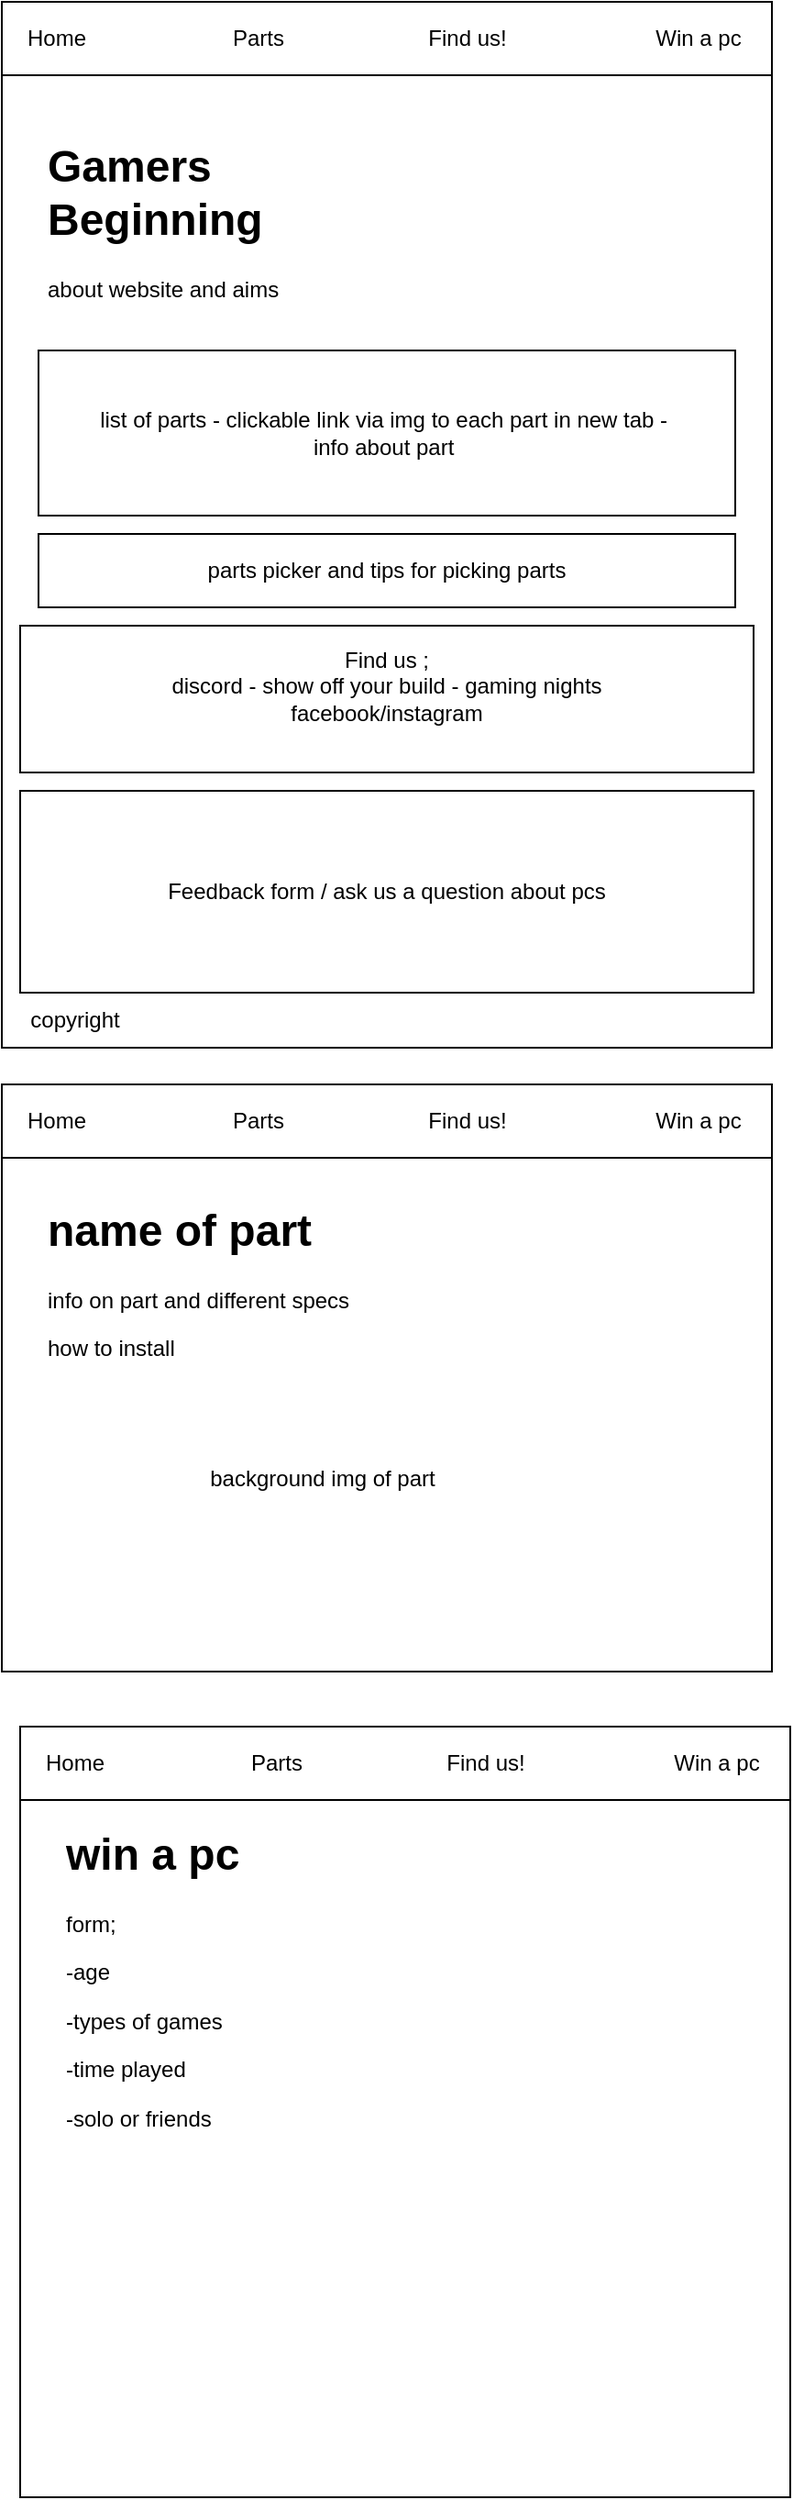 <mxfile version="21.6.8" type="github">
  <diagram name="Page-1" id="xVpgaJ0L2QyYRWOBPq42">
    <mxGraphModel dx="2074" dy="1106" grid="1" gridSize="10" guides="1" tooltips="1" connect="1" arrows="1" fold="1" page="1" pageScale="1" pageWidth="827" pageHeight="1169" math="0" shadow="0">
      <root>
        <mxCell id="0" />
        <mxCell id="1" parent="0" />
        <mxCell id="1YovMb-Gz7M-SHWeK8pX-1" value="" style="rounded=0;whiteSpace=wrap;html=1;" parent="1" vertex="1">
          <mxGeometry x="160" y="30" width="420" height="570" as="geometry" />
        </mxCell>
        <mxCell id="1YovMb-Gz7M-SHWeK8pX-2" value="&lt;h1&gt;Gamers Beginning&lt;br&gt;&lt;/h1&gt;&lt;p&gt;about website and aims&lt;br&gt;&lt;/p&gt;" style="text;html=1;strokeColor=none;fillColor=none;spacing=5;spacingTop=-20;whiteSpace=wrap;overflow=hidden;rounded=0;" parent="1" vertex="1">
          <mxGeometry x="180" y="100" width="190" height="120" as="geometry" />
        </mxCell>
        <mxCell id="1YovMb-Gz7M-SHWeK8pX-3" value="" style="rounded=0;whiteSpace=wrap;html=1;" parent="1" vertex="1">
          <mxGeometry x="160" y="30" width="420" height="40" as="geometry" />
        </mxCell>
        <mxCell id="1YovMb-Gz7M-SHWeK8pX-4" value="&lt;div&gt;Home&lt;/div&gt;" style="text;html=1;strokeColor=none;fillColor=none;align=center;verticalAlign=middle;whiteSpace=wrap;rounded=0;" parent="1" vertex="1">
          <mxGeometry x="160" y="35" width="60" height="30" as="geometry" />
        </mxCell>
        <mxCell id="1YovMb-Gz7M-SHWeK8pX-5" value="Parts" style="text;html=1;strokeColor=none;fillColor=none;align=center;verticalAlign=middle;whiteSpace=wrap;rounded=0;" parent="1" vertex="1">
          <mxGeometry x="270" y="35" width="60" height="30" as="geometry" />
        </mxCell>
        <mxCell id="1YovMb-Gz7M-SHWeK8pX-6" value="&lt;div&gt;Find us!&lt;/div&gt;" style="text;html=1;strokeColor=none;fillColor=none;align=center;verticalAlign=middle;whiteSpace=wrap;rounded=0;" parent="1" vertex="1">
          <mxGeometry x="383.5" y="35" width="60" height="30" as="geometry" />
        </mxCell>
        <mxCell id="1YovMb-Gz7M-SHWeK8pX-7" value="Win a pc" style="text;html=1;strokeColor=none;fillColor=none;align=center;verticalAlign=middle;whiteSpace=wrap;rounded=0;" parent="1" vertex="1">
          <mxGeometry x="510" y="35" width="60" height="30" as="geometry" />
        </mxCell>
        <mxCell id="1YovMb-Gz7M-SHWeK8pX-8" value="" style="rounded=0;whiteSpace=wrap;html=1;" parent="1" vertex="1">
          <mxGeometry x="180" y="220" width="380" height="90" as="geometry" />
        </mxCell>
        <mxCell id="1YovMb-Gz7M-SHWeK8pX-9" value="&lt;div&gt;list of parts - clickable link via img to each part in new tab -&amp;nbsp;&lt;/div&gt;&lt;div&gt;info about part&amp;nbsp; &lt;/div&gt;" style="text;html=1;strokeColor=none;fillColor=none;align=center;verticalAlign=middle;whiteSpace=wrap;rounded=0;" parent="1" vertex="1">
          <mxGeometry x="180" y="220" width="380" height="90" as="geometry" />
        </mxCell>
        <mxCell id="1YovMb-Gz7M-SHWeK8pX-10" value="" style="rounded=0;whiteSpace=wrap;html=1;" parent="1" vertex="1">
          <mxGeometry x="180" y="320" width="380" height="40" as="geometry" />
        </mxCell>
        <mxCell id="1YovMb-Gz7M-SHWeK8pX-11" value="parts picker and tips for picking parts" style="text;html=1;strokeColor=none;fillColor=none;align=center;verticalAlign=middle;whiteSpace=wrap;rounded=0;" parent="1" vertex="1">
          <mxGeometry x="190" y="325" width="360" height="30" as="geometry" />
        </mxCell>
        <mxCell id="1YovMb-Gz7M-SHWeK8pX-12" value="" style="rounded=0;whiteSpace=wrap;html=1;" parent="1" vertex="1">
          <mxGeometry x="170" y="460" width="400" height="110" as="geometry" />
        </mxCell>
        <mxCell id="1YovMb-Gz7M-SHWeK8pX-13" value="Feedback form / ask us a question about pcs" style="text;html=1;strokeColor=none;fillColor=none;align=center;verticalAlign=middle;whiteSpace=wrap;rounded=0;" parent="1" vertex="1">
          <mxGeometry x="180" y="470" width="380" height="90" as="geometry" />
        </mxCell>
        <mxCell id="1YovMb-Gz7M-SHWeK8pX-15" value="" style="rounded=0;whiteSpace=wrap;html=1;" parent="1" vertex="1">
          <mxGeometry x="170" y="370" width="400" height="80" as="geometry" />
        </mxCell>
        <mxCell id="1YovMb-Gz7M-SHWeK8pX-16" value="&lt;div&gt;Find us ;&lt;/div&gt;&lt;div&gt;discord - show off your build - gaming nights&lt;/div&gt;&lt;div&gt;facebook/instagram &lt;br&gt;&lt;/div&gt;&lt;div&gt;&lt;br&gt;&lt;/div&gt;" style="text;html=1;strokeColor=none;fillColor=none;align=center;verticalAlign=middle;whiteSpace=wrap;rounded=0;" parent="1" vertex="1">
          <mxGeometry x="180" y="380" width="380" height="60" as="geometry" />
        </mxCell>
        <mxCell id="1YovMb-Gz7M-SHWeK8pX-17" value="&lt;div&gt;copyright&lt;/div&gt;" style="text;html=1;strokeColor=none;fillColor=none;align=center;verticalAlign=middle;whiteSpace=wrap;rounded=0;" parent="1" vertex="1">
          <mxGeometry x="170" y="570" width="60" height="30" as="geometry" />
        </mxCell>
        <mxCell id="1YovMb-Gz7M-SHWeK8pX-19" value="" style="rounded=0;whiteSpace=wrap;html=1;" parent="1" vertex="1">
          <mxGeometry x="160" y="620" width="420" height="320" as="geometry" />
        </mxCell>
        <mxCell id="1YovMb-Gz7M-SHWeK8pX-20" value="&lt;h1&gt;name of part&lt;br&gt;&lt;/h1&gt;&lt;p&gt;info on part and different specs &lt;br&gt;&lt;/p&gt;&lt;p&gt;how to install&lt;br&gt;&lt;/p&gt;" style="text;html=1;strokeColor=none;fillColor=none;spacing=5;spacingTop=-20;whiteSpace=wrap;overflow=hidden;rounded=0;" parent="1" vertex="1">
          <mxGeometry x="180" y="680" width="190" height="120" as="geometry" />
        </mxCell>
        <mxCell id="1YovMb-Gz7M-SHWeK8pX-21" value="background img of part " style="text;html=1;strokeColor=none;fillColor=none;align=center;verticalAlign=middle;whiteSpace=wrap;rounded=0;" parent="1" vertex="1">
          <mxGeometry x="210" y="800" width="250" height="70" as="geometry" />
        </mxCell>
        <mxCell id="1YovMb-Gz7M-SHWeK8pX-22" value="" style="rounded=0;whiteSpace=wrap;html=1;" parent="1" vertex="1">
          <mxGeometry x="170" y="970" width="420" height="420" as="geometry" />
        </mxCell>
        <mxCell id="1YovMb-Gz7M-SHWeK8pX-24" value="&lt;h1&gt;win a pc&lt;br&gt;&lt;/h1&gt;&lt;p&gt;form;&lt;/p&gt;&lt;p&gt;-age&lt;/p&gt;&lt;p&gt;-types of games&lt;/p&gt;&lt;p&gt;-time played &lt;br&gt;&lt;/p&gt;&lt;p&gt;-solo or friends&lt;/p&gt;&lt;p&gt;&lt;br&gt;&lt;/p&gt;" style="text;html=1;strokeColor=none;fillColor=none;spacing=5;spacingTop=-20;whiteSpace=wrap;overflow=hidden;rounded=0;" parent="1" vertex="1">
          <mxGeometry x="190" y="1020" width="190" height="260" as="geometry" />
        </mxCell>
        <mxCell id="1YovMb-Gz7M-SHWeK8pX-25" value="" style="rounded=0;whiteSpace=wrap;html=1;" parent="1" vertex="1">
          <mxGeometry x="160" y="620" width="420" height="40" as="geometry" />
        </mxCell>
        <mxCell id="1YovMb-Gz7M-SHWeK8pX-26" value="&lt;div&gt;Home&lt;/div&gt;" style="text;html=1;strokeColor=none;fillColor=none;align=center;verticalAlign=middle;whiteSpace=wrap;rounded=0;" parent="1" vertex="1">
          <mxGeometry x="160" y="625" width="60" height="30" as="geometry" />
        </mxCell>
        <mxCell id="1YovMb-Gz7M-SHWeK8pX-27" value="Parts" style="text;html=1;strokeColor=none;fillColor=none;align=center;verticalAlign=middle;whiteSpace=wrap;rounded=0;" parent="1" vertex="1">
          <mxGeometry x="270" y="625" width="60" height="30" as="geometry" />
        </mxCell>
        <mxCell id="1YovMb-Gz7M-SHWeK8pX-28" value="&lt;div&gt;Find us!&lt;/div&gt;" style="text;html=1;strokeColor=none;fillColor=none;align=center;verticalAlign=middle;whiteSpace=wrap;rounded=0;" parent="1" vertex="1">
          <mxGeometry x="383.5" y="625" width="60" height="30" as="geometry" />
        </mxCell>
        <mxCell id="1YovMb-Gz7M-SHWeK8pX-29" value="Win a pc" style="text;html=1;strokeColor=none;fillColor=none;align=center;verticalAlign=middle;whiteSpace=wrap;rounded=0;" parent="1" vertex="1">
          <mxGeometry x="510" y="625" width="60" height="30" as="geometry" />
        </mxCell>
        <mxCell id="1YovMb-Gz7M-SHWeK8pX-30" value="" style="rounded=0;whiteSpace=wrap;html=1;" parent="1" vertex="1">
          <mxGeometry x="170" y="970" width="420" height="40" as="geometry" />
        </mxCell>
        <mxCell id="1YovMb-Gz7M-SHWeK8pX-31" value="&lt;div&gt;Home&lt;/div&gt;" style="text;html=1;strokeColor=none;fillColor=none;align=center;verticalAlign=middle;whiteSpace=wrap;rounded=0;" parent="1" vertex="1">
          <mxGeometry x="170" y="975" width="60" height="30" as="geometry" />
        </mxCell>
        <mxCell id="1YovMb-Gz7M-SHWeK8pX-32" value="Parts" style="text;html=1;strokeColor=none;fillColor=none;align=center;verticalAlign=middle;whiteSpace=wrap;rounded=0;" parent="1" vertex="1">
          <mxGeometry x="280" y="975" width="60" height="30" as="geometry" />
        </mxCell>
        <mxCell id="1YovMb-Gz7M-SHWeK8pX-33" value="&lt;div&gt;Find us!&lt;/div&gt;" style="text;html=1;strokeColor=none;fillColor=none;align=center;verticalAlign=middle;whiteSpace=wrap;rounded=0;" parent="1" vertex="1">
          <mxGeometry x="393.5" y="975" width="60" height="30" as="geometry" />
        </mxCell>
        <mxCell id="1YovMb-Gz7M-SHWeK8pX-34" value="Win a pc" style="text;html=1;strokeColor=none;fillColor=none;align=center;verticalAlign=middle;whiteSpace=wrap;rounded=0;" parent="1" vertex="1">
          <mxGeometry x="520" y="975" width="60" height="30" as="geometry" />
        </mxCell>
      </root>
    </mxGraphModel>
  </diagram>
</mxfile>

